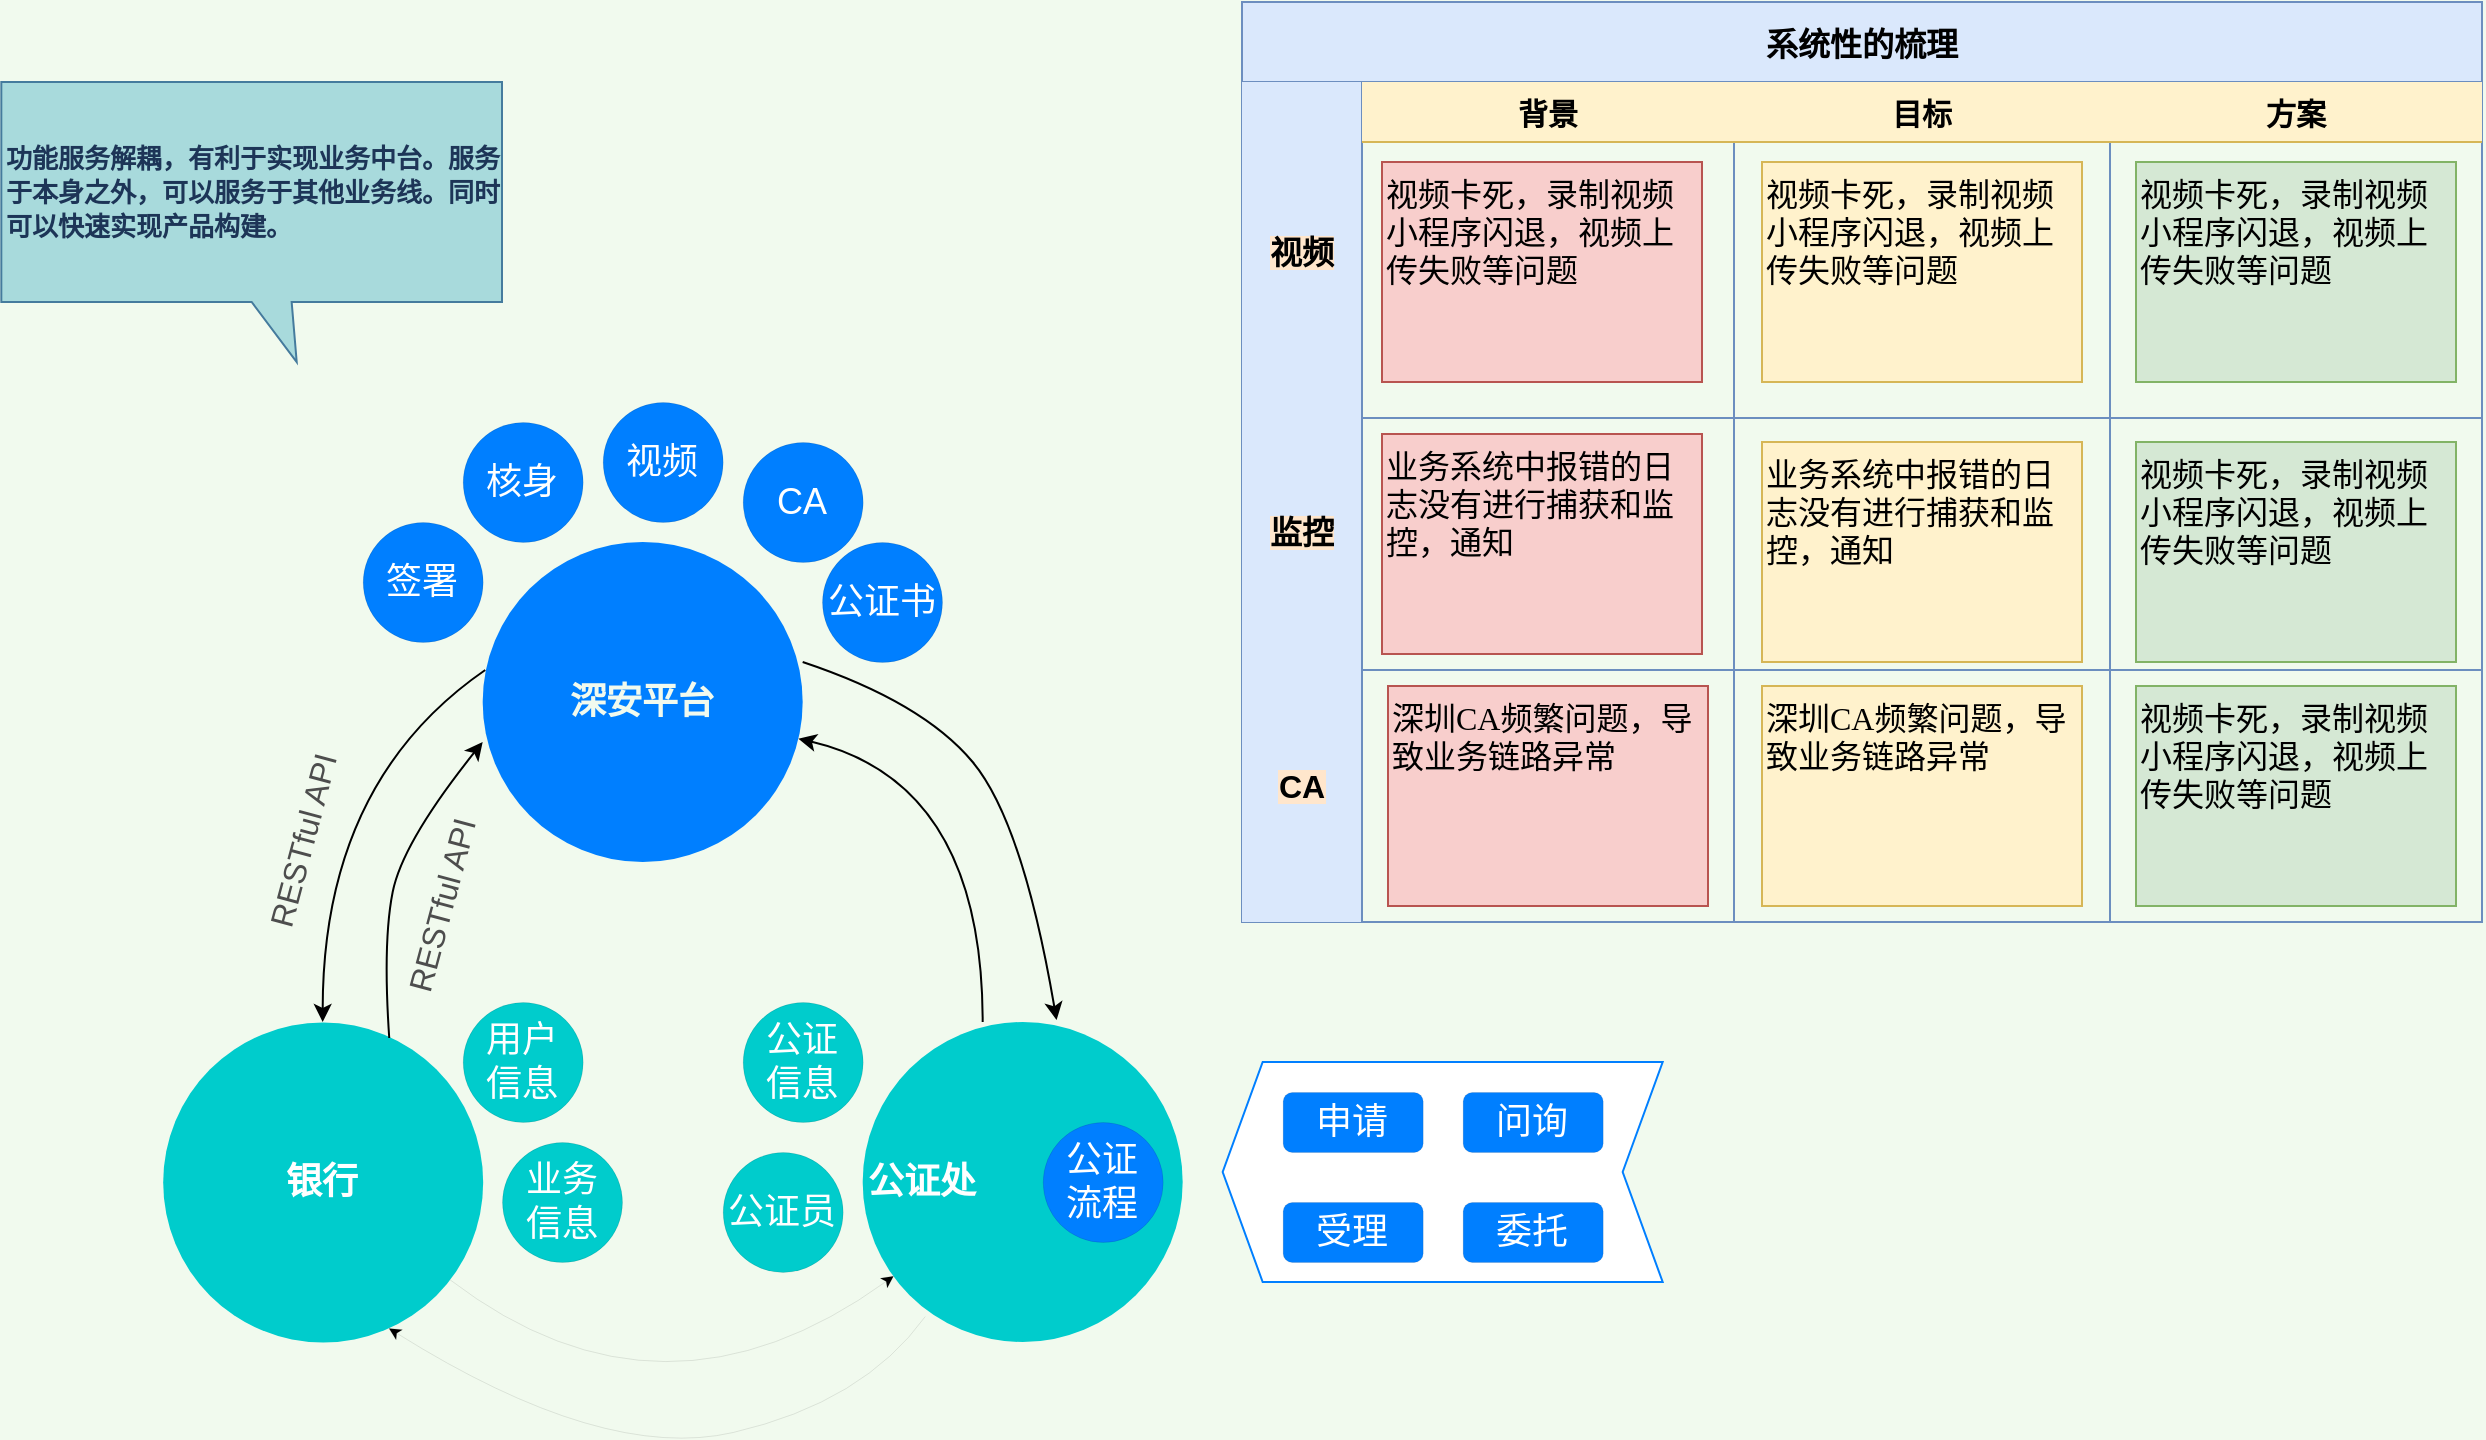 <mxfile version="17.4.6" type="github" pages="2">
  <diagram id="TbiD-q-UGumEZRIeGAm7" name="梳理赋强">
    <mxGraphModel dx="1422" dy="762" grid="1" gridSize="10" guides="1" tooltips="1" connect="1" arrows="1" fold="1" page="1" pageScale="1" pageWidth="1600" pageHeight="900" background="#F1FAEE" math="0" shadow="0">
      <root>
        <mxCell id="0" />
        <mxCell id="1" parent="0" />
        <mxCell id="SZ3cnazm3X6QkwhJVz3c-4" value="" style="ellipse;whiteSpace=wrap;html=1;aspect=fixed;fillColor=#00CCCC;fontColor=#FFFFFF;strokeColor=none;fontStyle=1;fontSize=18;" parent="1" vertex="1">
          <mxGeometry x="480.34" y="540" width="160" height="160" as="geometry" />
        </mxCell>
        <mxCell id="SZ3cnazm3X6QkwhJVz3c-5" value="深安平台" style="ellipse;whiteSpace=wrap;html=1;aspect=fixed;fillColor=#007FFF;fontColor=#F1FAEE;strokeColor=none;fontStyle=1;fontSize=18;" parent="1" vertex="1">
          <mxGeometry x="290.34" y="300" width="160" height="160" as="geometry" />
        </mxCell>
        <mxCell id="SZ3cnazm3X6QkwhJVz3c-6" value="银行" style="ellipse;whiteSpace=wrap;html=1;aspect=fixed;fillColor=#00CCCC;fontColor=#FFFFFF;strokeColor=none;fontStyle=1;fontSize=18;strokeWidth=0;gradientColor=none;shadow=0;sketch=0;" parent="1" vertex="1">
          <mxGeometry x="130.34" y="540" width="160" height="160" as="geometry" />
        </mxCell>
        <mxCell id="SZ3cnazm3X6QkwhJVz3c-10" value="" style="curved=1;endArrow=classic;html=1;fontSize=18;fontColor=#FFFFFF;entryX=0.5;entryY=0;entryDx=0;entryDy=0;exitX=0.008;exitY=0.4;exitDx=0;exitDy=0;exitPerimeter=0;" parent="1" source="SZ3cnazm3X6QkwhJVz3c-5" target="SZ3cnazm3X6QkwhJVz3c-6" edge="1">
          <mxGeometry width="50" height="50" relative="1" as="geometry">
            <mxPoint x="310.34" y="410" as="sourcePoint" />
            <mxPoint x="230.34" y="380" as="targetPoint" />
            <Array as="points">
              <mxPoint x="210.34" y="420" />
            </Array>
          </mxGeometry>
        </mxCell>
        <mxCell id="SZ3cnazm3X6QkwhJVz3c-11" value="" style="curved=1;endArrow=classic;html=1;fontSize=18;fontColor=#FFFFFF;entryX=0;entryY=0.625;entryDx=0;entryDy=0;entryPerimeter=0;exitX=0.708;exitY=0.05;exitDx=0;exitDy=0;exitPerimeter=0;" parent="1" source="SZ3cnazm3X6QkwhJVz3c-6" target="SZ3cnazm3X6QkwhJVz3c-5" edge="1">
          <mxGeometry width="50" height="50" relative="1" as="geometry">
            <mxPoint x="270.34" y="530" as="sourcePoint" />
            <mxPoint x="320.34" y="480" as="targetPoint" />
            <Array as="points">
              <mxPoint x="240.34" y="500" />
              <mxPoint x="250.34" y="450" />
            </Array>
          </mxGeometry>
        </mxCell>
        <mxCell id="SZ3cnazm3X6QkwhJVz3c-12" value="签署" style="ellipse;whiteSpace=wrap;html=1;aspect=fixed;shadow=0;sketch=0;fontSize=18;fontColor=#FFFFFF;strokeColor=default;strokeWidth=0;fillColor=#007FFF;gradientColor=none;" parent="1" vertex="1">
          <mxGeometry x="230.34" y="290" width="60" height="60" as="geometry" />
        </mxCell>
        <mxCell id="SZ3cnazm3X6QkwhJVz3c-13" value="核身" style="ellipse;whiteSpace=wrap;html=1;aspect=fixed;shadow=0;sketch=0;fontSize=18;fontColor=#FFFFFF;strokeColor=default;strokeWidth=0;fillColor=#007FFF;gradientColor=none;" parent="1" vertex="1">
          <mxGeometry x="280.34" y="240" width="60" height="60" as="geometry" />
        </mxCell>
        <mxCell id="SZ3cnazm3X6QkwhJVz3c-14" value="CA" style="ellipse;whiteSpace=wrap;html=1;aspect=fixed;shadow=0;sketch=0;fontSize=18;fontColor=#FFFFFF;strokeColor=default;strokeWidth=0;fillColor=#007FFF;gradientColor=none;" parent="1" vertex="1">
          <mxGeometry x="420.34" y="250" width="60" height="60" as="geometry" />
        </mxCell>
        <mxCell id="SZ3cnazm3X6QkwhJVz3c-15" value="公证书" style="ellipse;whiteSpace=wrap;html=1;aspect=fixed;shadow=0;sketch=0;fontSize=18;fontColor=#FFFFFF;strokeColor=default;strokeWidth=0;fillColor=#007FFF;gradientColor=none;" parent="1" vertex="1">
          <mxGeometry x="460" y="300" width="60" height="60" as="geometry" />
        </mxCell>
        <mxCell id="SZ3cnazm3X6QkwhJVz3c-16" value="" style="curved=1;endArrow=classic;html=1;fontFamily=Helvetica;fontSize=18;fontColor=#FFFFFF;align=center;strokeColor=default;strokeWidth=0;" parent="1" source="SZ3cnazm3X6QkwhJVz3c-6" target="SZ3cnazm3X6QkwhJVz3c-4" edge="1">
          <mxGeometry width="50" height="50" relative="1" as="geometry">
            <mxPoint x="290.34" y="670" as="sourcePoint" />
            <mxPoint x="480.34" y="710" as="targetPoint" />
            <Array as="points">
              <mxPoint x="380.34" y="750" />
            </Array>
          </mxGeometry>
        </mxCell>
        <mxCell id="SZ3cnazm3X6QkwhJVz3c-17" value="" style="curved=1;endArrow=classic;html=1;fontSize=18;fontColor=#FFFFFF;entryX=0.706;entryY=0.956;entryDx=0;entryDy=0;entryPerimeter=0;exitX=0.194;exitY=0.919;exitDx=0;exitDy=0;exitPerimeter=0;strokeWidth=0;" parent="1" source="SZ3cnazm3X6QkwhJVz3c-4" target="SZ3cnazm3X6QkwhJVz3c-6" edge="1">
          <mxGeometry width="50" height="50" relative="1" as="geometry">
            <mxPoint x="330.34" y="840" as="sourcePoint" />
            <mxPoint x="380.34" y="790" as="targetPoint" />
            <Array as="points">
              <mxPoint x="480.34" y="730" />
              <mxPoint x="350.34" y="760" />
            </Array>
          </mxGeometry>
        </mxCell>
        <mxCell id="SZ3cnazm3X6QkwhJVz3c-18" value="" style="curved=1;endArrow=classic;html=1;fontSize=18;fontColor=#FFFFFF;" parent="1" target="SZ3cnazm3X6QkwhJVz3c-5" edge="1">
          <mxGeometry width="50" height="50" relative="1" as="geometry">
            <mxPoint x="540.34" y="540" as="sourcePoint" />
            <mxPoint x="590.34" y="420" as="targetPoint" />
            <Array as="points">
              <mxPoint x="540.34" y="420" />
            </Array>
          </mxGeometry>
        </mxCell>
        <mxCell id="SZ3cnazm3X6QkwhJVz3c-19" value="" style="curved=1;endArrow=classic;html=1;fontSize=18;fontColor=#FFFFFF;exitX=1;exitY=0.375;exitDx=0;exitDy=0;exitPerimeter=0;entryX=0.606;entryY=-0.006;entryDx=0;entryDy=0;entryPerimeter=0;" parent="1" source="SZ3cnazm3X6QkwhJVz3c-5" target="SZ3cnazm3X6QkwhJVz3c-4" edge="1">
          <mxGeometry width="50" height="50" relative="1" as="geometry">
            <mxPoint x="610.34" y="460" as="sourcePoint" />
            <mxPoint x="580.34" y="540" as="targetPoint" />
            <Array as="points">
              <mxPoint x="510.34" y="380" />
              <mxPoint x="560.34" y="440" />
            </Array>
          </mxGeometry>
        </mxCell>
        <mxCell id="SZ3cnazm3X6QkwhJVz3c-20" value="公证&lt;br&gt;流程" style="ellipse;whiteSpace=wrap;html=1;aspect=fixed;shadow=0;sketch=0;fontSize=18;fontColor=#FFFFFF;strokeColor=default;strokeWidth=0;fillColor=#007FFF;gradientColor=none;" parent="1" vertex="1">
          <mxGeometry x="570.34" y="590" width="60" height="60" as="geometry" />
        </mxCell>
        <mxCell id="SZ3cnazm3X6QkwhJVz3c-21" value="&lt;span style=&quot;font-weight: 700&quot;&gt;公证处&lt;/span&gt;" style="text;html=1;strokeColor=none;fillColor=none;align=center;verticalAlign=middle;whiteSpace=wrap;rounded=0;shadow=0;sketch=0;fontSize=18;fontColor=#FFFFFF;" parent="1" vertex="1">
          <mxGeometry x="480.34" y="605" width="60" height="30" as="geometry" />
        </mxCell>
        <mxCell id="SZ3cnazm3X6QkwhJVz3c-24" value="" style="shape=step;perimeter=stepPerimeter;whiteSpace=wrap;html=1;fixedSize=1;shadow=0;sketch=0;fontSize=18;strokeWidth=1;direction=west;size=20;strokeColor=#007FFF;" parent="1" vertex="1">
          <mxGeometry x="660.34" y="560" width="220" height="110" as="geometry" />
        </mxCell>
        <mxCell id="SZ3cnazm3X6QkwhJVz3c-26" value="委托" style="rounded=1;whiteSpace=wrap;html=1;shadow=0;sketch=0;fontSize=18;fontColor=#FFFFFF;strokeColor=default;strokeWidth=0;fillColor=#007FFF;gradientColor=none;" parent="1" vertex="1">
          <mxGeometry x="780.34" y="630" width="70" height="30" as="geometry" />
        </mxCell>
        <mxCell id="SZ3cnazm3X6QkwhJVz3c-27" value="受理" style="rounded=1;whiteSpace=wrap;html=1;shadow=0;sketch=0;fontSize=18;fontColor=#FFFFFF;strokeColor=default;strokeWidth=0;fillColor=#007FFF;gradientColor=none;" parent="1" vertex="1">
          <mxGeometry x="690.34" y="630" width="70" height="30" as="geometry" />
        </mxCell>
        <mxCell id="SZ3cnazm3X6QkwhJVz3c-28" value="问询" style="rounded=1;whiteSpace=wrap;html=1;shadow=0;sketch=0;fontSize=18;fontColor=#FFFFFF;strokeColor=default;strokeWidth=0;fillColor=#007FFF;gradientColor=none;" parent="1" vertex="1">
          <mxGeometry x="780.34" y="575" width="70" height="30" as="geometry" />
        </mxCell>
        <mxCell id="SZ3cnazm3X6QkwhJVz3c-29" value="申请" style="rounded=1;whiteSpace=wrap;html=1;shadow=0;sketch=0;fontSize=18;fontColor=#FFFFFF;strokeColor=default;strokeWidth=0;fillColor=#007FFF;gradientColor=none;" parent="1" vertex="1">
          <mxGeometry x="690.34" y="575" width="70" height="30" as="geometry" />
        </mxCell>
        <mxCell id="SZ3cnazm3X6QkwhJVz3c-30" value="用户&lt;br&gt;信息" style="ellipse;whiteSpace=wrap;html=1;aspect=fixed;shadow=0;sketch=0;fontSize=18;fontColor=#FFFFFF;strokeColor=default;strokeWidth=0;fillColor=#00CCCC;gradientColor=none;" parent="1" vertex="1">
          <mxGeometry x="280.34" y="530" width="60" height="60" as="geometry" />
        </mxCell>
        <mxCell id="SZ3cnazm3X6QkwhJVz3c-31" value="公证&lt;br&gt;信息" style="ellipse;whiteSpace=wrap;html=1;aspect=fixed;shadow=0;sketch=0;fontSize=18;fontColor=#FFFFFF;strokeColor=default;strokeWidth=0;fillColor=#00CCCC;gradientColor=none;" parent="1" vertex="1">
          <mxGeometry x="420.34" y="530" width="60" height="60" as="geometry" />
        </mxCell>
        <mxCell id="SZ3cnazm3X6QkwhJVz3c-32" value="公证员" style="ellipse;whiteSpace=wrap;html=1;aspect=fixed;shadow=0;sketch=0;fontSize=18;fontColor=#FFFFFF;strokeColor=default;strokeWidth=0;fillColor=#00CCCC;gradientColor=none;" parent="1" vertex="1">
          <mxGeometry x="410.34" y="605" width="60" height="60" as="geometry" />
        </mxCell>
        <mxCell id="SZ3cnazm3X6QkwhJVz3c-34" value="&lt;span style=&quot;color: rgb(77, 77, 77); font-size: 16px;&quot;&gt;RESTful API&lt;/span&gt;" style="text;html=1;strokeColor=none;fillColor=none;align=center;verticalAlign=middle;whiteSpace=wrap;rounded=0;shadow=0;sketch=0;fontSize=18;rotation=-75;labelBackgroundColor=none;" parent="1" vertex="1">
          <mxGeometry x="190" y="470" width="160.34" height="22.59" as="geometry" />
        </mxCell>
        <mxCell id="SZ3cnazm3X6QkwhJVz3c-35" value="&lt;span style=&quot;color: rgb(77, 77, 77); font-size: 16px;&quot;&gt;RESTful API&lt;/span&gt;" style="text;html=1;strokeColor=none;fillColor=none;align=center;verticalAlign=middle;whiteSpace=wrap;rounded=0;shadow=0;sketch=0;fontSize=18;rotation=-75;labelBackgroundColor=none;" parent="1" vertex="1">
          <mxGeometry x="120" y="437.41" width="160.34" height="22.59" as="geometry" />
        </mxCell>
        <mxCell id="0kJrQQ6XNHGuofrC7Rx9-1" value="业务&lt;br&gt;信息" style="ellipse;whiteSpace=wrap;html=1;aspect=fixed;shadow=0;sketch=0;fontSize=18;fontColor=#FFFFFF;strokeColor=default;strokeWidth=0;fillColor=#00CCCC;gradientColor=none;" parent="1" vertex="1">
          <mxGeometry x="300" y="600" width="60" height="60" as="geometry" />
        </mxCell>
        <mxCell id="NVHMBf0Pm29na-19WKgt-1" value="视频" style="ellipse;whiteSpace=wrap;html=1;aspect=fixed;shadow=0;sketch=0;fontSize=18;fontColor=#FFFFFF;strokeColor=default;strokeWidth=0;fillColor=#007FFF;gradientColor=none;" parent="1" vertex="1">
          <mxGeometry x="350.34" y="230" width="60" height="60" as="geometry" />
        </mxCell>
        <mxCell id="Mb-JLxG81UEq2aO8pVqn-1" value="&lt;div&gt;&lt;div&gt;&lt;span style=&quot;font-family: &amp;#34;larkhacksafarifont&amp;#34; , &amp;#34;larkemojifont&amp;#34; , &amp;#34;larkchinesequote&amp;#34; , , &amp;#34;blinkmacsystemfont&amp;#34; , &amp;#34;helvetica neue&amp;#34; , &amp;#34;arial&amp;#34; , &amp;#34;segoe ui&amp;#34; , &amp;#34;pingfang sc&amp;#34; , &amp;#34;microsoft yahei&amp;#34; , &amp;#34;hiragino sans gb&amp;#34; , sans-serif , &amp;#34;apple color emoji&amp;#34; , &amp;#34;segoe ui emoji&amp;#34; , &amp;#34;segoe ui symbol&amp;#34; , &amp;#34;noto color emoji&amp;#34;&quot;&gt;&lt;span style=&quot;font-size: 13px&quot;&gt;功能服务解耦，有利于实现业务中台。服务于本身之外，可以服务于其他业务线。同时可以快速实现产品构建。&lt;/span&gt;&lt;/span&gt;&lt;/div&gt;&lt;/div&gt;" style="shape=callout;whiteSpace=wrap;html=1;perimeter=calloutPerimeter;labelBackgroundColor=none;labelBorderColor=none;fontSize=14;fillColor=#A8DADC;strokeColor=#457B9D;fontColor=#1D3557;fontStyle=1;align=left;position2=0.59;" parent="1" vertex="1">
          <mxGeometry x="49.66" y="70" width="250.34" height="140" as="geometry" />
        </mxCell>
        <mxCell id="5Gq2tqILsiGYKfqjiZqC-10" value="系统性的梳理" style="shape=table;childLayout=tableLayout;startSize=40;collapsible=0;recursiveResize=0;expand=0;fontStyle=1;fillColor=#dae8fc;strokeColor=#6c8ebf;fontSize=16;verticalAlign=middle;" vertex="1" parent="1">
          <mxGeometry x="670" y="30" width="620" height="460" as="geometry" />
        </mxCell>
        <mxCell id="5Gq2tqILsiGYKfqjiZqC-11" value="" style="shape=tableRow;horizontal=0;startSize=60;swimlaneHead=0;swimlaneBody=0;top=0;left=0;bottom=0;right=0;dropTarget=0;collapsible=0;recursiveResize=0;expand=0;fontStyle=1;labelPosition=center;verticalLabelPosition=middle;align=center;verticalAlign=middle;fontFamily=Verdana;textDirection=ltr;flipH=0;flipV=0;swimlaneFillColor=none;rounded=0;shadow=0;sketch=0;fontSize=14;fillColor=#dae8fc;strokeColor=#6c8ebf;" vertex="1" parent="5Gq2tqILsiGYKfqjiZqC-10">
          <mxGeometry y="40" width="620" height="168" as="geometry" />
        </mxCell>
        <mxCell id="5Gq2tqILsiGYKfqjiZqC-12" value="背景" style="swimlane;swimlaneHead=0;swimlaneBody=0;fontStyle=0;connectable=0;fillColor=#fff2cc;startSize=30;collapsible=0;recursiveResize=0;expand=0;fontStyle=1;strokeColor=#d6b656;fontSize=15;" vertex="1" parent="5Gq2tqILsiGYKfqjiZqC-11">
          <mxGeometry x="60" width="186" height="168" as="geometry">
            <mxRectangle width="186" height="168" as="alternateBounds" />
          </mxGeometry>
        </mxCell>
        <mxCell id="5Gq2tqILsiGYKfqjiZqC-37" value="视频卡死，录制视频小程序闪退，视频上传失败等问题" style="text;whiteSpace=wrap;html=1;fontSize=16;fontFamily=Verdana;fillColor=#f8cecc;strokeColor=#b85450;" vertex="1" parent="5Gq2tqILsiGYKfqjiZqC-12">
          <mxGeometry x="10" y="40" width="160" height="110" as="geometry" />
        </mxCell>
        <mxCell id="5Gq2tqILsiGYKfqjiZqC-13" value="目标" style="swimlane;swimlaneHead=0;swimlaneBody=0;fontStyle=0;connectable=0;fillColor=#fff2cc;startSize=30;collapsible=0;recursiveResize=0;expand=0;fontStyle=1;strokeColor=#d6b656;fontSize=15;" vertex="1" parent="5Gq2tqILsiGYKfqjiZqC-11">
          <mxGeometry x="246" width="188" height="168" as="geometry">
            <mxRectangle width="188" height="168" as="alternateBounds" />
          </mxGeometry>
        </mxCell>
        <mxCell id="5Gq2tqILsiGYKfqjiZqC-40" value="视频卡死，录制视频小程序闪退，视频上传失败等问题" style="text;whiteSpace=wrap;html=1;fontSize=16;fontFamily=Verdana;fillColor=#fff2cc;strokeColor=#d6b656;" vertex="1" parent="5Gq2tqILsiGYKfqjiZqC-13">
          <mxGeometry x="14" y="40" width="160" height="110" as="geometry" />
        </mxCell>
        <mxCell id="5Gq2tqILsiGYKfqjiZqC-14" value="方案" style="swimlane;swimlaneHead=0;swimlaneBody=0;fontStyle=0;connectable=0;fillColor=#fff2cc;startSize=30;collapsible=0;recursiveResize=0;expand=0;fontStyle=1;strokeColor=#d6b656;fontSize=15;" vertex="1" parent="5Gq2tqILsiGYKfqjiZqC-11">
          <mxGeometry x="434" width="186" height="168" as="geometry">
            <mxRectangle width="186" height="168" as="alternateBounds" />
          </mxGeometry>
        </mxCell>
        <mxCell id="5Gq2tqILsiGYKfqjiZqC-45" value="视频卡死，录制视频小程序闪退，视频上传失败等问题" style="text;whiteSpace=wrap;html=1;fontSize=16;fontFamily=Verdana;fillColor=#d5e8d4;strokeColor=#82b366;" vertex="1" parent="5Gq2tqILsiGYKfqjiZqC-14">
          <mxGeometry x="13" y="40" width="160" height="110" as="geometry" />
        </mxCell>
        <mxCell id="5Gq2tqILsiGYKfqjiZqC-15" value="" style="shape=tableRow;horizontal=0;startSize=60;swimlaneHead=0;swimlaneBody=0;top=0;left=0;bottom=0;right=0;dropTarget=0;fillColor=#dae8fc;collapsible=0;recursiveResize=0;expand=0;fontStyle=1;labelPosition=center;verticalLabelPosition=middle;align=center;verticalAlign=middle;strokeColor=#6c8ebf;" vertex="1" parent="5Gq2tqILsiGYKfqjiZqC-10">
          <mxGeometry y="208" width="620" height="126" as="geometry" />
        </mxCell>
        <mxCell id="5Gq2tqILsiGYKfqjiZqC-16" value="" style="swimlane;swimlaneHead=0;swimlaneBody=0;fontStyle=0;connectable=0;fillColor=#DAE8FC;startSize=0;collapsible=0;recursiveResize=0;expand=0;fontStyle=1;strokeColor=#666666;fontColor=#333333;" vertex="1" parent="5Gq2tqILsiGYKfqjiZqC-15">
          <mxGeometry x="60" width="186" height="126" as="geometry">
            <mxRectangle width="186" height="126" as="alternateBounds" />
          </mxGeometry>
        </mxCell>
        <mxCell id="5Gq2tqILsiGYKfqjiZqC-47" value="业务系统中报错的日志没有进行捕获和监控，通知" style="text;whiteSpace=wrap;html=1;fontSize=16;fontFamily=Verdana;fillColor=#f8cecc;strokeColor=#b85450;" vertex="1" parent="5Gq2tqILsiGYKfqjiZqC-16">
          <mxGeometry x="10" y="8" width="160" height="110" as="geometry" />
        </mxCell>
        <mxCell id="5Gq2tqILsiGYKfqjiZqC-17" value="" style="swimlane;swimlaneHead=0;swimlaneBody=0;fontStyle=0;connectable=0;fillColor=#dae8fc;startSize=0;collapsible=0;recursiveResize=0;expand=0;fontStyle=1;strokeColor=#6c8ebf;" vertex="1" parent="5Gq2tqILsiGYKfqjiZqC-15">
          <mxGeometry x="246" width="188" height="126" as="geometry">
            <mxRectangle width="188" height="126" as="alternateBounds" />
          </mxGeometry>
        </mxCell>
        <mxCell id="5Gq2tqILsiGYKfqjiZqC-41" value="业务系统中报错的日志没有进行捕获和监控，通知" style="text;whiteSpace=wrap;html=1;fontSize=16;fontFamily=Verdana;fillColor=#fff2cc;strokeColor=#d6b656;" vertex="1" parent="5Gq2tqILsiGYKfqjiZqC-17">
          <mxGeometry x="14" y="12" width="160" height="110" as="geometry" />
        </mxCell>
        <mxCell id="5Gq2tqILsiGYKfqjiZqC-18" value="" style="swimlane;swimlaneHead=0;swimlaneBody=0;fontStyle=0;connectable=0;fillColor=#dae8fc;startSize=0;collapsible=0;recursiveResize=0;expand=0;fontStyle=1;strokeColor=#6c8ebf;" vertex="1" parent="5Gq2tqILsiGYKfqjiZqC-15">
          <mxGeometry x="434" width="186" height="126" as="geometry">
            <mxRectangle width="186" height="126" as="alternateBounds" />
          </mxGeometry>
        </mxCell>
        <mxCell id="5Gq2tqILsiGYKfqjiZqC-44" value="视频卡死，录制视频小程序闪退，视频上传失败等问题" style="text;whiteSpace=wrap;html=1;fontSize=16;fontFamily=Verdana;fillColor=#d5e8d4;strokeColor=#82b366;" vertex="1" parent="5Gq2tqILsiGYKfqjiZqC-18">
          <mxGeometry x="13" y="12" width="160" height="110" as="geometry" />
        </mxCell>
        <mxCell id="5Gq2tqILsiGYKfqjiZqC-19" value="" style="shape=tableRow;horizontal=0;startSize=60;swimlaneHead=0;swimlaneBody=0;top=0;left=0;bottom=0;right=0;dropTarget=0;fillColor=#dae8fc;collapsible=0;recursiveResize=0;expand=0;fontStyle=1;labelPosition=center;verticalLabelPosition=middle;align=center;verticalAlign=middle;strokeColor=#6c8ebf;" vertex="1" parent="5Gq2tqILsiGYKfqjiZqC-10">
          <mxGeometry y="334" width="620" height="126" as="geometry" />
        </mxCell>
        <mxCell id="5Gq2tqILsiGYKfqjiZqC-20" value="" style="swimlane;swimlaneHead=0;swimlaneBody=0;fontStyle=0;connectable=0;fillColor=#dae8fc;startSize=0;collapsible=0;recursiveResize=0;expand=0;fontStyle=1;strokeColor=#6c8ebf;" vertex="1" parent="5Gq2tqILsiGYKfqjiZqC-19">
          <mxGeometry x="60" width="186" height="126" as="geometry">
            <mxRectangle width="186" height="126" as="alternateBounds" />
          </mxGeometry>
        </mxCell>
        <mxCell id="5Gq2tqILsiGYKfqjiZqC-46" value="深圳CA频繁问题，导致业务链路异常" style="text;whiteSpace=wrap;html=1;fontSize=16;fontFamily=Verdana;fillColor=#f8cecc;strokeColor=#b85450;" vertex="1" parent="5Gq2tqILsiGYKfqjiZqC-20">
          <mxGeometry x="13" y="8" width="160" height="110" as="geometry" />
        </mxCell>
        <mxCell id="5Gq2tqILsiGYKfqjiZqC-21" value="" style="swimlane;swimlaneHead=0;swimlaneBody=0;fontStyle=0;connectable=0;fillColor=#dae8fc;startSize=0;collapsible=0;recursiveResize=0;expand=0;fontStyle=1;strokeColor=#6c8ebf;" vertex="1" parent="5Gq2tqILsiGYKfqjiZqC-19">
          <mxGeometry x="246" width="188" height="126" as="geometry">
            <mxRectangle width="188" height="126" as="alternateBounds" />
          </mxGeometry>
        </mxCell>
        <mxCell id="5Gq2tqILsiGYKfqjiZqC-42" value="深圳CA频繁问题，导致业务链路异常" style="text;whiteSpace=wrap;html=1;fontSize=16;fontFamily=Verdana;fillColor=#fff2cc;strokeColor=#d6b656;" vertex="1" parent="5Gq2tqILsiGYKfqjiZqC-21">
          <mxGeometry x="14" y="8" width="160" height="110" as="geometry" />
        </mxCell>
        <mxCell id="5Gq2tqILsiGYKfqjiZqC-22" value="" style="swimlane;swimlaneHead=0;swimlaneBody=0;fontStyle=0;connectable=0;fillColor=#dae8fc;startSize=0;collapsible=0;recursiveResize=0;expand=0;fontStyle=1;strokeColor=#6c8ebf;" vertex="1" parent="5Gq2tqILsiGYKfqjiZqC-19">
          <mxGeometry x="434" width="186" height="126" as="geometry">
            <mxRectangle width="186" height="126" as="alternateBounds" />
          </mxGeometry>
        </mxCell>
        <mxCell id="5Gq2tqILsiGYKfqjiZqC-43" value="视频卡死，录制视频小程序闪退，视频上传失败等问题" style="text;whiteSpace=wrap;html=1;fontSize=16;fontFamily=Verdana;fillColor=#d5e8d4;strokeColor=#82b366;" vertex="1" parent="5Gq2tqILsiGYKfqjiZqC-22">
          <mxGeometry x="13" y="8" width="160" height="110" as="geometry" />
        </mxCell>
        <mxCell id="5Gq2tqILsiGYKfqjiZqC-32" value="&lt;span style=&quot;font-weight: 700; background-color: rgb(255, 230, 204); font-size: 16px;&quot;&gt;视频&lt;/span&gt;" style="text;html=1;strokeColor=none;fillColor=none;align=center;verticalAlign=middle;whiteSpace=wrap;rounded=0;shadow=0;sketch=0;fontFamily=Verdana;fontSize=16;" vertex="1" parent="1">
          <mxGeometry x="670" y="140" width="60" height="30" as="geometry" />
        </mxCell>
        <mxCell id="5Gq2tqILsiGYKfqjiZqC-33" value="&lt;span style=&quot;font-family: helvetica; font-size: 16px; font-weight: 700; background-color: rgb(255, 230, 204);&quot;&gt;监控&lt;/span&gt;" style="text;html=1;strokeColor=none;fillColor=none;align=center;verticalAlign=middle;whiteSpace=wrap;rounded=0;shadow=0;sketch=0;fontFamily=Verdana;fontSize=16;" vertex="1" parent="1">
          <mxGeometry x="670" y="280" width="60" height="30" as="geometry" />
        </mxCell>
        <mxCell id="5Gq2tqILsiGYKfqjiZqC-34" value="&lt;span style=&quot;font-family: helvetica; font-size: 16px; font-weight: 700; background-color: rgb(255, 230, 204);&quot;&gt;CA&lt;/span&gt;" style="text;html=1;strokeColor=none;fillColor=none;align=center;verticalAlign=middle;whiteSpace=wrap;rounded=0;shadow=0;sketch=0;fontFamily=Verdana;fontSize=16;" vertex="1" parent="1">
          <mxGeometry x="670" y="407.41" width="60" height="30" as="geometry" />
        </mxCell>
      </root>
    </mxGraphModel>
  </diagram>
  <diagram id="W_DcEgEJa7QvUL6Cg9mv" name="完善赋强讨论">
    <mxGraphModel dx="1422" dy="762" grid="1" gridSize="10" guides="1" tooltips="1" connect="1" arrows="1" fold="1" page="1" pageScale="1" pageWidth="1600" pageHeight="900" background="#F1FAEE" math="0" shadow="0">
      <root>
        <mxCell id="0" />
        <mxCell id="1" parent="0" />
        <mxCell id="ZKMZ_zgSfgGnD0Td6Crq-1" value="" style="ellipse;whiteSpace=wrap;html=1;aspect=fixed;shadow=0;labelBackgroundColor=none;sketch=0;fontSize=18;strokeWidth=1;strokeColor=#9673a6;fillColor=#e1d5e7;" parent="1" vertex="1">
          <mxGeometry x="400" y="100" width="690" height="690" as="geometry" />
        </mxCell>
        <mxCell id="TEY4NTb9Coj-6whppLxx-1" value="" style="ellipse;whiteSpace=wrap;html=1;aspect=fixed;fillColor=#00CCCC;fontColor=#FFFFFF;strokeColor=none;fontStyle=1;fontSize=18;" parent="1" vertex="1">
          <mxGeometry x="810.34" y="520" width="160" height="160" as="geometry" />
        </mxCell>
        <mxCell id="TEY4NTb9Coj-6whppLxx-2" value="深安平台" style="ellipse;whiteSpace=wrap;html=1;aspect=fixed;fillColor=#007FFF;fontColor=#F1FAEE;strokeColor=none;fontStyle=1;fontSize=18;" parent="1" vertex="1">
          <mxGeometry x="620.34" y="297.41" width="160" height="160" as="geometry" />
        </mxCell>
        <mxCell id="TEY4NTb9Coj-6whppLxx-3" value="银行" style="ellipse;whiteSpace=wrap;html=1;aspect=fixed;fillColor=#00CCCC;fontColor=#FFFFFF;strokeColor=none;fontStyle=1;fontSize=18;strokeWidth=0;gradientColor=none;shadow=0;sketch=0;" parent="1" vertex="1">
          <mxGeometry x="460.34" y="520" width="160" height="160" as="geometry" />
        </mxCell>
        <mxCell id="TEY4NTb9Coj-6whppLxx-4" value="" style="curved=1;endArrow=classic;html=1;fontSize=18;fontColor=#FFFFFF;entryX=0.5;entryY=0;entryDx=0;entryDy=0;exitX=0.008;exitY=0.4;exitDx=0;exitDy=0;exitPerimeter=0;strokeColor=#007FFF;" parent="1" target="TEY4NTb9Coj-6whppLxx-3" edge="1">
          <mxGeometry width="50" height="50" relative="1" as="geometry">
            <mxPoint x="621.62" y="354.0" as="sourcePoint" />
            <mxPoint x="560.34" y="360" as="targetPoint" />
            <Array as="points">
              <mxPoint x="540.34" y="400" />
            </Array>
          </mxGeometry>
        </mxCell>
        <mxCell id="TEY4NTb9Coj-6whppLxx-5" value="" style="curved=1;endArrow=classic;html=1;fontSize=18;fontColor=#FFFFFF;entryX=0;entryY=0.625;entryDx=0;entryDy=0;entryPerimeter=0;exitX=0.708;exitY=0.05;exitDx=0;exitDy=0;exitPerimeter=0;strokeColor=#007FFF;" parent="1" source="TEY4NTb9Coj-6whppLxx-3" edge="1">
          <mxGeometry width="50" height="50" relative="1" as="geometry">
            <mxPoint x="600.34" y="510.0" as="sourcePoint" />
            <mxPoint x="620.34" y="390.0" as="targetPoint" />
            <Array as="points">
              <mxPoint x="570.34" y="480.0" />
              <mxPoint x="580.34" y="430" />
            </Array>
          </mxGeometry>
        </mxCell>
        <mxCell id="TEY4NTb9Coj-6whppLxx-10" value="" style="curved=1;endArrow=classic;html=1;fontFamily=Helvetica;fontSize=18;fontColor=#FFFFFF;align=center;strokeColor=#00CCCC;" parent="1" source="TEY4NTb9Coj-6whppLxx-3" target="TEY4NTb9Coj-6whppLxx-1" edge="1">
          <mxGeometry width="50" height="50" relative="1" as="geometry">
            <mxPoint x="620.34" y="650" as="sourcePoint" />
            <mxPoint x="810.34" y="690" as="targetPoint" />
            <Array as="points">
              <mxPoint x="710.34" y="730" />
            </Array>
          </mxGeometry>
        </mxCell>
        <mxCell id="TEY4NTb9Coj-6whppLxx-11" value="" style="curved=1;endArrow=classic;html=1;fontSize=18;fontColor=#FFFFFF;entryX=0.706;entryY=0.956;entryDx=0;entryDy=0;entryPerimeter=0;exitX=0.194;exitY=0.919;exitDx=0;exitDy=0;exitPerimeter=0;strokeColor=#00CCCC;" parent="1" source="TEY4NTb9Coj-6whppLxx-1" target="TEY4NTb9Coj-6whppLxx-3" edge="1">
          <mxGeometry width="50" height="50" relative="1" as="geometry">
            <mxPoint x="660.34" y="820" as="sourcePoint" />
            <mxPoint x="710.34" y="770" as="targetPoint" />
            <Array as="points">
              <mxPoint x="810.34" y="710" />
              <mxPoint x="680.34" y="740" />
            </Array>
          </mxGeometry>
        </mxCell>
        <mxCell id="TEY4NTb9Coj-6whppLxx-12" value="" style="curved=1;endArrow=classic;html=1;fontSize=18;fontColor=#FFFFFF;strokeColor=#007FFF;" parent="1" edge="1">
          <mxGeometry width="50" height="50" relative="1" as="geometry">
            <mxPoint x="870.34" y="520" as="sourcePoint" />
            <mxPoint x="779.123" y="383.903" as="targetPoint" />
            <Array as="points">
              <mxPoint x="870.34" y="400" />
            </Array>
          </mxGeometry>
        </mxCell>
        <mxCell id="TEY4NTb9Coj-6whppLxx-13" value="" style="curved=1;endArrow=classic;html=1;fontSize=18;fontColor=#FFFFFF;exitX=1;exitY=0.375;exitDx=0;exitDy=0;exitPerimeter=0;entryX=0.606;entryY=-0.006;entryDx=0;entryDy=0;entryPerimeter=0;strokeColor=#007FFF;" parent="1" target="TEY4NTb9Coj-6whppLxx-1" edge="1">
          <mxGeometry width="50" height="50" relative="1" as="geometry">
            <mxPoint x="780.34" y="350.0" as="sourcePoint" />
            <mxPoint x="910.34" y="520" as="targetPoint" />
            <Array as="points">
              <mxPoint x="840" y="367.41" />
              <mxPoint x="890.34" y="420" />
              <mxPoint x="900" y="470.0" />
            </Array>
          </mxGeometry>
        </mxCell>
        <mxCell id="TEY4NTb9Coj-6whppLxx-14" value="公证&lt;br&gt;流程" style="ellipse;whiteSpace=wrap;html=1;aspect=fixed;shadow=0;sketch=0;fontSize=18;strokeWidth=0;fillColor=#fff2cc;strokeColor=#d6b656;" parent="1" vertex="1">
          <mxGeometry x="940.0" y="270.0" width="60" height="60" as="geometry" />
        </mxCell>
        <mxCell id="TEY4NTb9Coj-6whppLxx-15" value="&lt;span style=&quot;font-weight: 700&quot;&gt;公证处&lt;/span&gt;" style="text;html=1;strokeColor=none;fillColor=none;align=center;verticalAlign=middle;whiteSpace=wrap;rounded=0;shadow=0;sketch=0;fontSize=18;fontColor=#FFFFFF;" parent="1" vertex="1">
          <mxGeometry x="810.34" y="585" width="60" height="30" as="geometry" />
        </mxCell>
        <mxCell id="TEY4NTb9Coj-6whppLxx-16" value="" style="shape=step;perimeter=stepPerimeter;whiteSpace=wrap;html=1;fixedSize=1;shadow=0;sketch=0;fontSize=18;strokeWidth=1;direction=west;size=20;strokeColor=#007FFF;rotation=0;" parent="1" vertex="1">
          <mxGeometry x="980.0" y="520" width="180" height="110" as="geometry" />
        </mxCell>
        <mxCell id="TEY4NTb9Coj-6whppLxx-17" value="委托" style="rounded=1;whiteSpace=wrap;html=1;shadow=0;sketch=0;fontSize=18;fontColor=#FFFFFF;strokeColor=default;strokeWidth=0;fillColor=#007FFF;gradientColor=none;" parent="1" vertex="1">
          <mxGeometry x="1070.34" y="590" width="59.66" height="30" as="geometry" />
        </mxCell>
        <mxCell id="TEY4NTb9Coj-6whppLxx-18" value="受理" style="rounded=1;whiteSpace=wrap;html=1;shadow=0;sketch=0;fontSize=18;fontColor=#FFFFFF;strokeColor=default;strokeWidth=0;fillColor=#007FFF;gradientColor=none;" parent="1" vertex="1">
          <mxGeometry x="1004.32" y="590" width="59.66" height="30" as="geometry" />
        </mxCell>
        <mxCell id="TEY4NTb9Coj-6whppLxx-19" value="问询" style="rounded=1;whiteSpace=wrap;html=1;shadow=0;sketch=0;fontSize=18;fontColor=#FFFFFF;strokeColor=default;strokeWidth=0;fillColor=#007FFF;gradientColor=none;" parent="1" vertex="1">
          <mxGeometry x="1070.34" y="540" width="59.66" height="25" as="geometry" />
        </mxCell>
        <mxCell id="TEY4NTb9Coj-6whppLxx-20" value="申请" style="rounded=1;whiteSpace=wrap;html=1;shadow=0;sketch=0;fontSize=18;fontColor=#FFFFFF;strokeColor=default;strokeWidth=0;fillColor=#007FFF;gradientColor=none;" parent="1" vertex="1">
          <mxGeometry x="1004.32" y="540" width="59.66" height="25" as="geometry" />
        </mxCell>
        <mxCell id="TEY4NTb9Coj-6whppLxx-22" value="公证&lt;br&gt;信息" style="ellipse;whiteSpace=wrap;html=1;aspect=fixed;shadow=0;sketch=0;fontSize=18;fontColor=#FFFFFF;strokeColor=default;strokeWidth=0;fillColor=#00CCCC;gradientColor=none;" parent="1" vertex="1">
          <mxGeometry x="750.34" y="510.0" width="60" height="60" as="geometry" />
        </mxCell>
        <mxCell id="TEY4NTb9Coj-6whppLxx-23" value="公证员" style="ellipse;whiteSpace=wrap;html=1;aspect=fixed;shadow=0;sketch=0;fontSize=18;strokeWidth=0;fillColor=#fff2cc;strokeColor=#d6b656;" parent="1" vertex="1">
          <mxGeometry x="889.66" y="220" width="60" height="60" as="geometry" />
        </mxCell>
        <mxCell id="TEY4NTb9Coj-6whppLxx-24" value="&lt;span style=&quot;color: rgb(77 , 77 , 77) ; font-size: 16px&quot;&gt;REST API&lt;/span&gt;" style="text;html=1;strokeColor=none;fillColor=none;align=center;verticalAlign=middle;whiteSpace=wrap;rounded=0;shadow=0;sketch=0;fontSize=18;rotation=-75;labelBackgroundColor=none;" parent="1" vertex="1">
          <mxGeometry x="520" y="450.0" width="160.34" height="22.59" as="geometry" />
        </mxCell>
        <mxCell id="TEY4NTb9Coj-6whppLxx-25" value="&lt;span style=&quot;color: rgb(77 , 77 , 77) ; font-size: 16px&quot;&gt;REST API&lt;/span&gt;" style="text;html=1;strokeColor=none;fillColor=none;align=center;verticalAlign=middle;whiteSpace=wrap;rounded=0;shadow=0;sketch=0;fontSize=18;rotation=-75;labelBackgroundColor=none;" parent="1" vertex="1">
          <mxGeometry x="450" y="417.41" width="160.34" height="22.59" as="geometry" />
        </mxCell>
        <mxCell id="KPQzNLiYx2tXf6R9B_gR-1" value="业务&lt;br&gt;信息" style="ellipse;whiteSpace=wrap;html=1;aspect=fixed;shadow=0;sketch=0;fontSize=18;fontColor=#FFFFFF;strokeColor=default;strokeWidth=0;fillColor=#00CCCC;gradientColor=none;" parent="1" vertex="1">
          <mxGeometry x="630" y="585" width="60" height="60" as="geometry" />
        </mxCell>
        <mxCell id="1QAQnliY2j0U7ESWhbyO-1" value="IM即时通讯" style="text;html=1;strokeColor=none;fillColor=none;align=center;verticalAlign=middle;whiteSpace=wrap;rounded=0;shadow=0;labelBackgroundColor=none;sketch=0;fontSize=18;fontColor=#000000;fontStyle=1" parent="1" vertex="1">
          <mxGeometry x="695" y="110" width="100" height="40" as="geometry" />
        </mxCell>
        <mxCell id="RbbPwFu4YWLqWB65Xbvc-1" value="公证&lt;br&gt;流程" style="ellipse;whiteSpace=wrap;html=1;aspect=fixed;shadow=0;sketch=0;fontSize=18;fontColor=#FFFFFF;strokeColor=default;strokeWidth=0;fillColor=#007FFF;gradientColor=none;" parent="1" vertex="1">
          <mxGeometry x="890" y="560" width="60" height="60" as="geometry" />
        </mxCell>
        <mxCell id="9TH9Gkc7iYT_ZstYlj8R-1" value="用户&lt;br&gt;信息" style="ellipse;whiteSpace=wrap;html=1;aspect=fixed;shadow=0;sketch=0;fontSize=18;fontColor=#FFFFFF;strokeColor=default;strokeWidth=0;fillColor=#00CCCC;gradientColor=none;" parent="1" vertex="1">
          <mxGeometry x="610.34" y="505.0" width="60" height="60" as="geometry" />
        </mxCell>
        <mxCell id="yrI9XVCD4SgGXH7bl0nP-1" value="公证员" style="ellipse;whiteSpace=wrap;html=1;aspect=fixed;shadow=0;sketch=0;fontSize=18;fontColor=#FFFFFF;strokeColor=default;strokeWidth=0;fillColor=#00CCCC;gradientColor=none;" parent="1" vertex="1">
          <mxGeometry x="740" y="585" width="60" height="60" as="geometry" />
        </mxCell>
        <mxCell id="yrI9XVCD4SgGXH7bl0nP-3" value="组件管理" style="ellipse;whiteSpace=wrap;html=1;aspect=fixed;shadow=0;sketch=0;fontSize=18;strokeColor=#b85450;strokeWidth=0;fillColor=#f8cecc;" parent="1" vertex="1">
          <mxGeometry x="724.32" y="10" width="80" height="80" as="geometry" />
        </mxCell>
        <mxCell id="yrI9XVCD4SgGXH7bl0nP-4" value="消息服务" style="ellipse;whiteSpace=wrap;html=1;aspect=fixed;shadow=0;sketch=0;fontSize=18;strokeColor=#b85450;strokeWidth=0;fillColor=#f8cecc;" parent="1" vertex="1">
          <mxGeometry x="824.66" y="30.0" width="80.34" height="80.34" as="geometry" />
        </mxCell>
        <mxCell id="yrI9XVCD4SgGXH7bl0nP-5" value="用户管理" style="ellipse;whiteSpace=wrap;html=1;aspect=fixed;shadow=0;sketch=0;fontSize=18;strokeColor=#b85450;strokeWidth=0;fillColor=#f8cecc;" parent="1" vertex="1">
          <mxGeometry x="625" y="20" width="80" height="80" as="geometry" />
        </mxCell>
        <mxCell id="yrI9XVCD4SgGXH7bl0nP-6" value="业务链" style="ellipse;whiteSpace=wrap;html=1;aspect=fixed;shadow=0;sketch=0;fontSize=18;strokeColor=#b85450;strokeWidth=0;fillColor=#f8cecc;" parent="1" vertex="1">
          <mxGeometry x="515" y="50" width="80" height="80" as="geometry" />
        </mxCell>
        <mxCell id="yrI9XVCD4SgGXH7bl0nP-13" value="&lt;span style=&quot;color: rgb(77, 77, 77); font-size: 18px;&quot;&gt;TCP长连接&lt;/span&gt;" style="text;html=1;strokeColor=none;fillColor=none;align=center;verticalAlign=middle;whiteSpace=wrap;rounded=0;shadow=0;sketch=0;fontSize=18;rotation=75;labelBackgroundColor=none;fontStyle=1" parent="1" vertex="1">
          <mxGeometry x="905.0" y="357.41" width="320" height="22.59" as="geometry" />
        </mxCell>
        <mxCell id="yrI9XVCD4SgGXH7bl0nP-19" value="公证书" style="ellipse;whiteSpace=wrap;html=1;aspect=fixed;shadow=0;sketch=0;fontSize=18;strokeWidth=0;fillColor=#fff2cc;strokeColor=#d6b656;" parent="1" vertex="1">
          <mxGeometry x="829.66" y="170" width="60" height="60" as="geometry" />
        </mxCell>
        <mxCell id="gVG75Whd7pKGl_VEBl4--1" value="&lt;div&gt;&lt;div&gt;&lt;span style=&quot;font-family: &amp;#34;larkhacksafarifont&amp;#34; , &amp;#34;larkemojifont&amp;#34; , &amp;#34;larkchinesequote&amp;#34; , , &amp;#34;blinkmacsystemfont&amp;#34; , &amp;#34;helvetica neue&amp;#34; , &amp;#34;arial&amp;#34; , &amp;#34;segoe ui&amp;#34; , &amp;#34;pingfang sc&amp;#34; , &amp;#34;microsoft yahei&amp;#34; , &amp;#34;hiragino sans gb&amp;#34; , sans-serif , &amp;#34;apple color emoji&amp;#34; , &amp;#34;segoe ui emoji&amp;#34; , &amp;#34;segoe ui symbol&amp;#34; , &amp;#34;noto color emoji&amp;#34;&quot;&gt;&lt;span style=&quot;font-size: 13px&quot;&gt;扩展性强，可以兼容提存和公证业务。&lt;/span&gt;&lt;/span&gt;&lt;/div&gt;&lt;/div&gt;" style="shape=callout;whiteSpace=wrap;html=1;perimeter=calloutPerimeter;labelBackgroundColor=none;labelBorderColor=none;fontSize=14;fillColor=#A8DADC;strokeColor=#457B9D;fontColor=#1D3557;fontStyle=1;rotation=0;position2=0.43;" parent="1" vertex="1">
          <mxGeometry x="980.0" y="100" width="150" height="110" as="geometry" />
        </mxCell>
        <mxCell id="5LnzwX5ckoafJkAtwofs-1" value="用户" style="ellipse;whiteSpace=wrap;html=1;aspect=fixed;shadow=0;sketch=0;fontSize=18;strokeWidth=0;fillColor=#fff2cc;strokeColor=#d6b656;" parent="1" vertex="1">
          <mxGeometry x="470.34" y="240" width="60" height="60" as="geometry" />
        </mxCell>
        <mxCell id="5LnzwX5ckoafJkAtwofs-2" value="核身" style="ellipse;whiteSpace=wrap;html=1;aspect=fixed;shadow=0;sketch=0;fontSize=18;strokeWidth=0;fillColor=#fff2cc;strokeColor=#d6b656;" parent="1" vertex="1">
          <mxGeometry x="530.34" y="190" width="60" height="60" as="geometry" />
        </mxCell>
        <mxCell id="5LnzwX5ckoafJkAtwofs-3" value="签署" style="ellipse;whiteSpace=wrap;html=1;aspect=fixed;shadow=0;sketch=0;fontSize=18;strokeWidth=0;fillColor=#fff2cc;strokeColor=#d6b656;" parent="1" vertex="1">
          <mxGeometry x="600.0" y="160" width="60" height="60" as="geometry" />
        </mxCell>
        <mxCell id="5LnzwX5ckoafJkAtwofs-4" value="视频" style="ellipse;whiteSpace=wrap;html=1;aspect=fixed;shadow=0;sketch=0;fontSize=18;strokeWidth=0;fillColor=#fff2cc;strokeColor=#d6b656;" parent="1" vertex="1">
          <mxGeometry x="680.0" y="150" width="60" height="60" as="geometry" />
        </mxCell>
        <mxCell id="5LnzwX5ckoafJkAtwofs-5" value="CA" style="ellipse;whiteSpace=wrap;html=1;aspect=fixed;shadow=0;sketch=0;fontSize=18;strokeWidth=0;fillColor=#fff2cc;strokeColor=#d6b656;" parent="1" vertex="1">
          <mxGeometry x="759.32" y="150" width="60" height="60" as="geometry" />
        </mxCell>
        <mxCell id="fEQHph-_vEZMSqexF0Sl-2" value="文字" style="ellipse;whiteSpace=wrap;html=1;aspect=fixed;shadow=0;sketch=0;fontSize=18;strokeWidth=0;fillColor=#dae8fc;strokeColor=#6c8ebf;" parent="1" vertex="1">
          <mxGeometry x="515" y="297.41" width="60" height="60" as="geometry" />
        </mxCell>
        <mxCell id="fEQHph-_vEZMSqexF0Sl-3" value="图片" style="ellipse;whiteSpace=wrap;html=1;aspect=fixed;shadow=0;sketch=0;fontSize=18;strokeWidth=0;fillColor=#dae8fc;strokeColor=#6c8ebf;" parent="1" vertex="1">
          <mxGeometry x="575" y="250.0" width="60" height="60" as="geometry" />
        </mxCell>
        <mxCell id="fEQHph-_vEZMSqexF0Sl-4" value="语音" style="ellipse;whiteSpace=wrap;html=1;aspect=fixed;shadow=0;sketch=0;fontSize=18;strokeWidth=0;fillColor=#dae8fc;strokeColor=#6c8ebf;" parent="1" vertex="1">
          <mxGeometry x="645" y="220.0" width="60" height="60" as="geometry" />
        </mxCell>
        <mxCell id="fEQHph-_vEZMSqexF0Sl-5" value="短视频" style="ellipse;whiteSpace=wrap;html=1;aspect=fixed;shadow=0;sketch=0;fontSize=18;strokeWidth=0;fillColor=#dae8fc;strokeColor=#6c8ebf;" parent="1" vertex="1">
          <mxGeometry x="720.34" y="210.0" width="60" height="60" as="geometry" />
        </mxCell>
        <mxCell id="fEQHph-_vEZMSqexF0Sl-6" value="文件" style="ellipse;whiteSpace=wrap;html=1;aspect=fixed;shadow=0;sketch=0;fontSize=18;strokeWidth=0;fillColor=#dae8fc;strokeColor=#6c8ebf;" parent="1" vertex="1">
          <mxGeometry x="795" y="237.41" width="60" height="60" as="geometry" />
        </mxCell>
        <mxCell id="fEQHph-_vEZMSqexF0Sl-7" value="通知" style="ellipse;whiteSpace=wrap;html=1;aspect=fixed;shadow=0;sketch=0;fontSize=18;strokeWidth=0;fillColor=#dae8fc;strokeColor=#6c8ebf;" parent="1" vertex="1">
          <mxGeometry x="855" y="281.3" width="60" height="60" as="geometry" />
        </mxCell>
        <mxCell id="fEQHph-_vEZMSqexF0Sl-8" value="客服" style="ellipse;whiteSpace=wrap;html=1;aspect=fixed;shadow=0;sketch=0;fontSize=18;strokeWidth=0;fillColor=#dae8fc;strokeColor=#6c8ebf;" parent="1" vertex="1">
          <mxGeometry x="905" y="341.3" width="60" height="60" as="geometry" />
        </mxCell>
      </root>
    </mxGraphModel>
  </diagram>
</mxfile>
